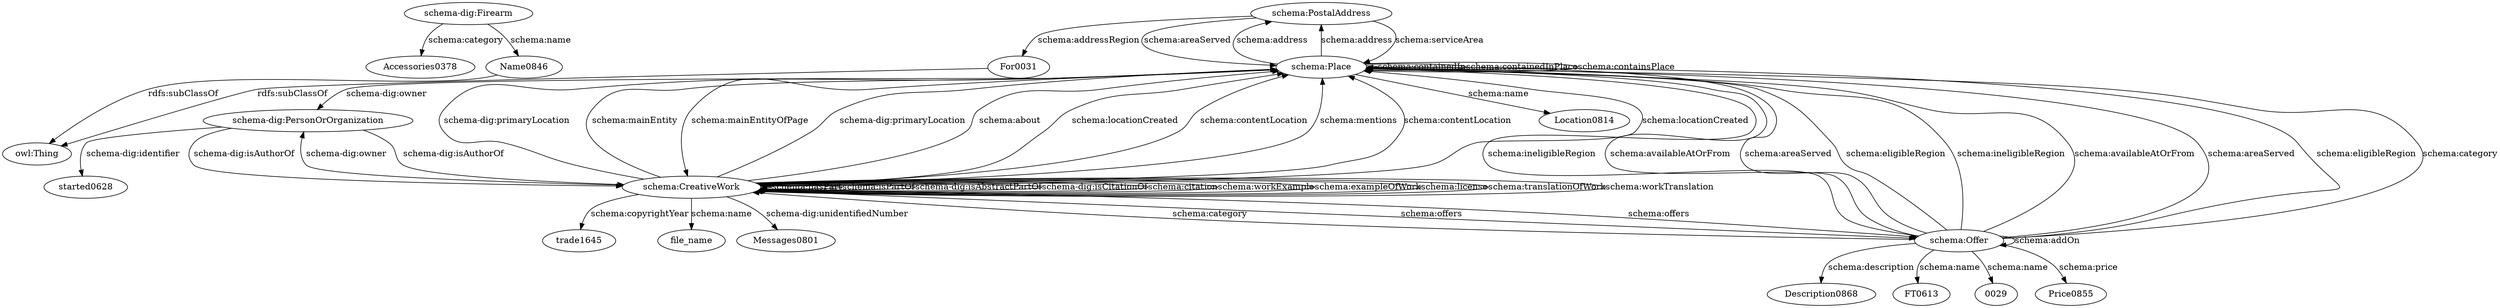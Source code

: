 digraph {
  Accessories0378 [type=attribute_name,label=Accessories0378]
  "schema-dig:Firearm1" [type=class_uri,label="schema-dig:Firearm"]
  Name0846 [type=attribute_name,label=Name0846]
  started0628 [type=attribute_name,label=started0628]
  "schema-dig:PersonOrOrganization1" [type=class_uri,label="schema-dig:PersonOrOrganization"]
  Messages0801 [type=attribute_name,label=Messages0801]
  "schema:CreativeWork1" [type=class_uri,label="schema:CreativeWork"]
  trade1645 [type=attribute_name,label=trade1645]
  file_name [type=attribute_name,label=file_name]
  Description0868 [type=attribute_name,label=Description0868]
  "schema:Offer1" [type=class_uri,label="schema:Offer"]
  FT0613 [type=attribute_name,label=FT0613]
  "0029" [type=attribute_name,label="0029"]
  Price0855 [type=attribute_name,label=Price0855]
  Location0814 [type=attribute_name,label=Location0814]
  "schema:Place1" [type=class_uri,label="schema:Place"]
  For0031 [type=attribute_name,label=For0031]
  "schema:PostalAddress1" [type=class_uri,label="schema:PostalAddress"]
  "owl:Thing" [type=special,label="owl:Thing"]
  "schema-dig:Firearm1" -> Accessories0378 [label="schema:category",type=st_property_uri]
  "schema-dig:Firearm1" -> Name0846 [label="schema:name",type=st_property_uri]
  "schema-dig:PersonOrOrganization1" -> started0628 [label="schema-dig:identifier",type=st_property_uri]
  "schema:CreativeWork1" -> Messages0801 [label="schema-dig:unidentifiedNumber",type=st_property_uri]
  "schema:CreativeWork1" -> trade1645 [label="schema:copyrightYear",type=st_property_uri]
  "schema:CreativeWork1" -> file_name [label="schema:name",type=st_property_uri]
  "schema:Offer1" -> Description0868 [label="schema:description",type=st_property_uri]
  "schema:Offer1" -> FT0613 [label="schema:name",type=st_property_uri]
  "schema:Offer1" -> "0029" [label="schema:name",type=st_property_uri]
  "schema:Offer1" -> Price0855 [label="schema:price",type=st_property_uri]
  "schema:Place1" -> Location0814 [label="schema:name",type=st_property_uri]
  "schema:PostalAddress1" -> For0031 [label="schema:addressRegion",type=st_property_uri]
  "schema-dig:PersonOrOrganization1" -> "schema:CreativeWork1" [label="schema-dig:isAuthorOf",type=direct_property_uri,weight=1]
  "schema:CreativeWork1" -> "schema:CreativeWork1" [label="schema:hasPart",type=direct_property_uri,weight=1]
  "schema:CreativeWork1" -> "schema:CreativeWork1" [label="schema:isPartOf",type=direct_property_uri,weight=1]
  "schema:CreativeWork1" -> "schema:CreativeWork1" [label="schema-dig:isAbstractPartOf",type=direct_property_uri,weight=1]
  "schema:CreativeWork1" -> "schema:CreativeWork1" [label="schema-dig:isCitationOf",type=direct_property_uri,weight=1]
  "schema:CreativeWork1" -> "schema:CreativeWork1" [label="schema:citation",type=direct_property_uri,weight=1]
  "schema:CreativeWork1" -> "schema:CreativeWork1" [label="schema:workExample",type=direct_property_uri,weight=1]
  "schema:CreativeWork1" -> "schema:CreativeWork1" [label="schema:exampleOfWork",type=direct_property_uri,weight=1]
  "schema:CreativeWork1" -> "schema:CreativeWork1" [label="schema:license",type=direct_property_uri,weight=1]
  "schema:CreativeWork1" -> "schema:CreativeWork1" [label="schema:translationOfWork",type=direct_property_uri,weight=1]
  "schema:CreativeWork1" -> "schema:CreativeWork1" [label="schema:workTranslation",type=direct_property_uri,weight=1]
  "schema:CreativeWork1" -> "schema:Offer1" [label="schema:offers",type=direct_property_uri,weight=1]
  "schema:CreativeWork1" -> "schema:Place1" [label="schema:locationCreated",type=direct_property_uri,weight=1]
  "schema:CreativeWork1" -> "schema:Place1" [label="schema-dig:primaryLocation",type=direct_property_uri,weight=1]
  "schema:CreativeWork1" -> "schema:Place1" [label="schema:contentLocation",type=direct_property_uri,weight=1]
  "schema:Offer1" -> "schema:Offer1" [label="schema:addOn",type=direct_property_uri,weight=1]
  "schema:Offer1" -> "schema:Place1" [label="schema:ineligibleRegion",type=direct_property_uri,weight=1]
  "schema:Offer1" -> "schema:Place1" [label="schema:availableAtOrFrom",type=direct_property_uri,weight=1]
  "schema:Offer1" -> "schema:Place1" [label="schema:areaServed",type=direct_property_uri,weight=1]
  "schema:Offer1" -> "schema:Place1" [label="schema:eligibleRegion",type=direct_property_uri,weight=1]
  "schema:Place1" -> "schema:Place1" [label="schema:containedIn",type=direct_property_uri,weight=1]
  "schema:Place1" -> "schema:Place1" [label="schema:containedInPlace",type=direct_property_uri,weight=1]
  "schema:Place1" -> "schema:Place1" [label="schema:containsPlace",type=direct_property_uri,weight=1]
  "schema:Place1" -> "schema:PostalAddress1" [label="schema:address",type=direct_property_uri,weight=1]
  "schema-dig:PersonOrOrganization1" -> "schema:CreativeWork1" [label="schema-dig:isAuthorOf",type=inherited,weight=4]
  "schema:CreativeWork1" -> "schema-dig:PersonOrOrganization1" [label="schema-dig:owner",type=inherited,weight=4]
  "schema:CreativeWork1" -> "schema:Offer1" [label="schema:offers",type=inherited,weight=4]
  "schema:CreativeWork1" -> "schema:Place1" [label="schema:locationCreated",type=inherited,weight=4]
  "schema:CreativeWork1" -> "schema:Place1" [label="schema-dig:primaryLocation",type=inherited,weight=4]
  "schema:CreativeWork1" -> "schema:Place1" [label="schema:contentLocation",type=inherited,weight=4]
  "schema:CreativeWork1" -> "schema:Place1" [label="schema:mentions",type=inherited,weight=4]
  "schema:CreativeWork1" -> "schema:Place1" [label="schema:about",type=inherited,weight=4]
  "schema:CreativeWork1" -> "schema:Place1" [label="schema:mainEntity",type=inherited,weight=4]
  "schema:Offer1" -> "schema:CreativeWork1" [label="schema:category",type=inherited,weight=4]
  "schema:Offer1" -> "schema:Place1" [label="schema:ineligibleRegion",type=inherited,weight=4]
  "schema:Offer1" -> "schema:Place1" [label="schema:availableAtOrFrom",type=inherited,weight=4]
  "schema:Offer1" -> "schema:Place1" [label="schema:areaServed",type=inherited,weight=4]
  "schema:Offer1" -> "schema:Place1" [label="schema:eligibleRegion",type=inherited,weight=4]
  "schema:Offer1" -> "schema:Place1" [label="schema:category",type=inherited,weight=4]
  "schema:Place1" -> "schema-dig:PersonOrOrganization1" [label="schema-dig:owner",type=inherited,weight=4]
  "schema:Place1" -> "schema:CreativeWork1" [label="schema:mainEntityOfPage",type=inherited,weight=4]
  "schema:Place1" -> "schema:PostalAddress1" [label="schema:address",type=inherited,weight=4]
  "schema:PostalAddress1" -> "schema:Place1" [label="schema:serviceArea",type=inherited,weight=4]
  "schema:PostalAddress1" -> "schema:Place1" [label="schema:areaServed",type=inherited,weight=4]
  Name0846 -> "owl:Thing" [label="rdfs:subClassOf",type=inherited,weight=0.3333333333333333]
  For0031 -> "owl:Thing" [label="rdfs:subClassOf",type=inherited,weight=0.3333333333333333]
}
